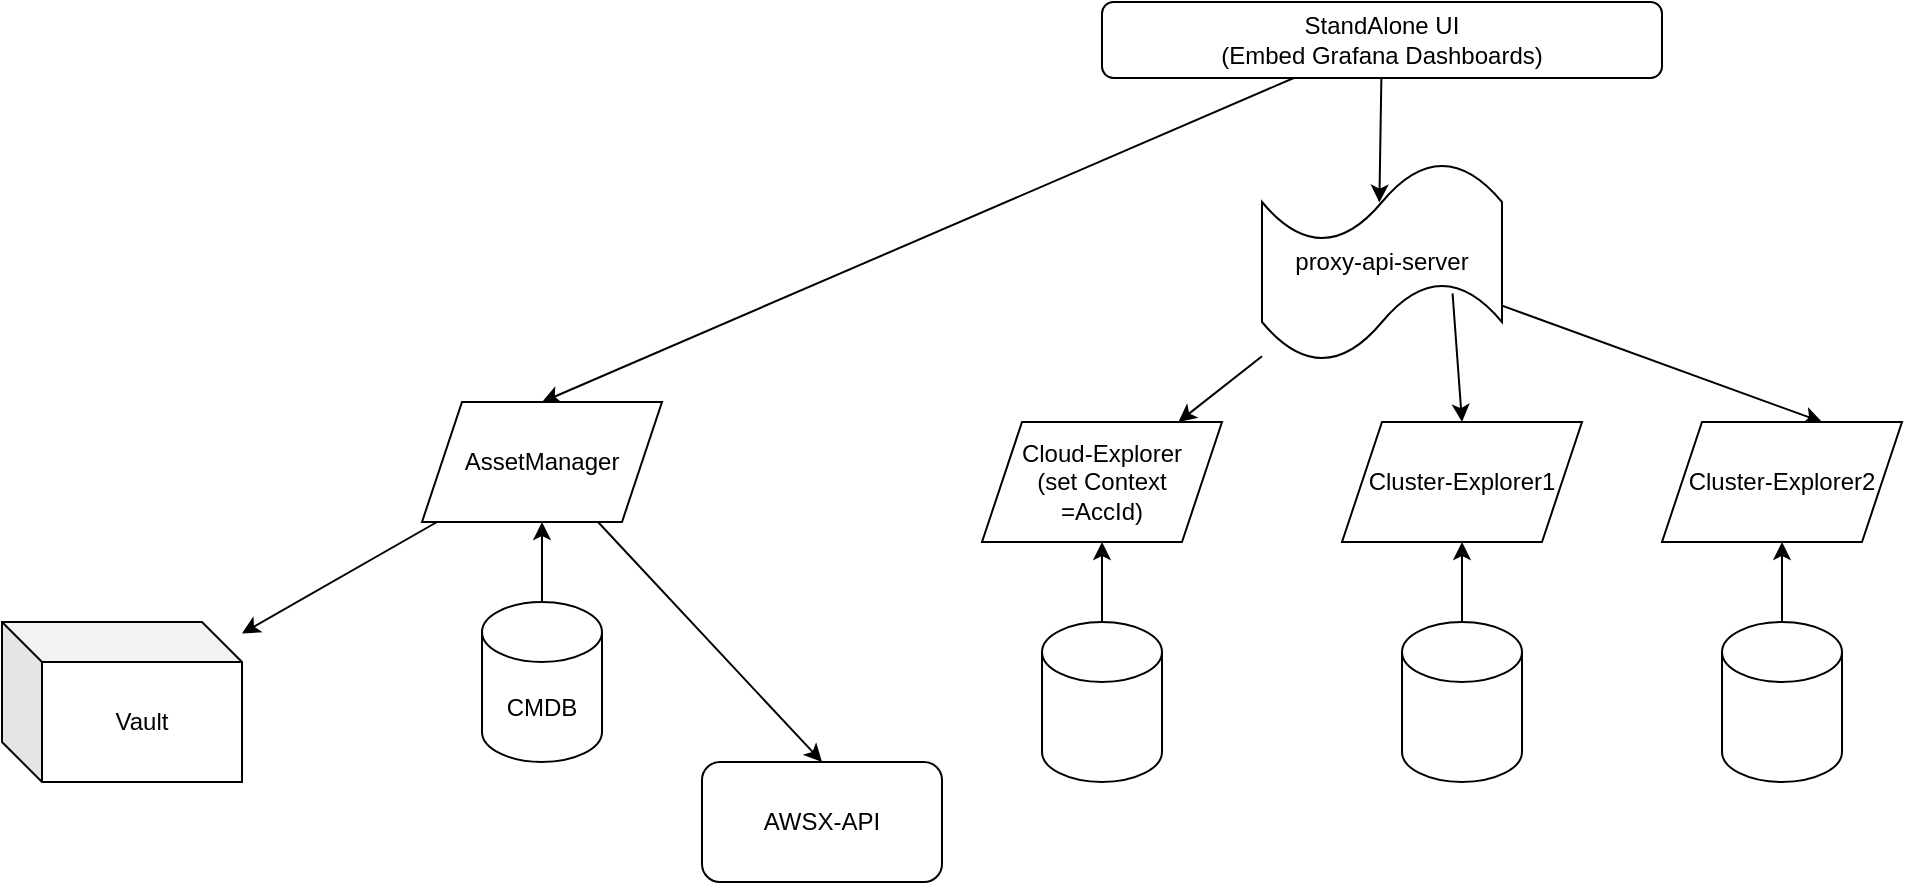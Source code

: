 <mxfile>
    <diagram id="nZpK85Oz75ET-Fv5XGxW" name="Phase1">
        <mxGraphModel dx="2036" dy="425" grid="1" gridSize="10" guides="1" tooltips="1" connect="1" arrows="1" fold="1" page="1" pageScale="1" pageWidth="850" pageHeight="1100" math="0" shadow="0">
            <root>
                <mxCell id="0"/>
                <mxCell id="1" parent="0"/>
                <mxCell id="32" style="edgeStyle=none;html=1;entryX=0.489;entryY=0.203;entryDx=0;entryDy=0;entryPerimeter=0;" edge="1" parent="1" source="2" target="16">
                    <mxGeometry relative="1" as="geometry"/>
                </mxCell>
                <mxCell id="36" style="edgeStyle=none;html=1;entryX=0.5;entryY=0;entryDx=0;entryDy=0;" edge="1" parent="1" source="2" target="18">
                    <mxGeometry relative="1" as="geometry"/>
                </mxCell>
                <mxCell id="2" value="StandAlone UI&lt;br&gt;(Embed Grafana Dashboards)" style="rounded=1;whiteSpace=wrap;html=1;" vertex="1" parent="1">
                    <mxGeometry x="230" y="80" width="280" height="38" as="geometry"/>
                </mxCell>
                <mxCell id="6" value="" style="group" vertex="1" connectable="0" parent="1">
                    <mxGeometry x="170" y="290" width="120" height="180" as="geometry"/>
                </mxCell>
                <mxCell id="3" value="Cloud-Explorer&lt;br&gt;(set Context&lt;br&gt;=AccId)" style="shape=parallelogram;perimeter=parallelogramPerimeter;whiteSpace=wrap;html=1;fixedSize=1;" vertex="1" parent="6">
                    <mxGeometry width="120" height="60" as="geometry"/>
                </mxCell>
                <mxCell id="4" value="" style="shape=cylinder3;whiteSpace=wrap;html=1;boundedLbl=1;backgroundOutline=1;size=15;" vertex="1" parent="6">
                    <mxGeometry x="30" y="100" width="60" height="80" as="geometry"/>
                </mxCell>
                <mxCell id="5" value="" style="edgeStyle=none;html=1;" edge="1" parent="6" source="4" target="3">
                    <mxGeometry relative="1" as="geometry"/>
                </mxCell>
                <mxCell id="33" style="edgeStyle=none;html=1;" edge="1" parent="1" source="16" target="3">
                    <mxGeometry relative="1" as="geometry"/>
                </mxCell>
                <mxCell id="34" style="edgeStyle=none;html=1;entryX=0.5;entryY=0;entryDx=0;entryDy=0;exitX=0.794;exitY=0.657;exitDx=0;exitDy=0;exitPerimeter=0;" edge="1" parent="1" source="16" target="25">
                    <mxGeometry relative="1" as="geometry">
                        <mxPoint x="370" y="290" as="targetPoint"/>
                        <mxPoint x="400" y="250" as="sourcePoint"/>
                    </mxGeometry>
                </mxCell>
                <mxCell id="35" style="edgeStyle=none;html=1;entryX=0.667;entryY=0;entryDx=0;entryDy=0;entryPerimeter=0;" edge="1" parent="1" source="16" target="29">
                    <mxGeometry relative="1" as="geometry"/>
                </mxCell>
                <mxCell id="16" value="proxy-api-server" style="shape=tape;whiteSpace=wrap;html=1;" vertex="1" parent="1">
                    <mxGeometry x="310" y="160" width="120" height="100" as="geometry"/>
                </mxCell>
                <mxCell id="17" value="" style="group" vertex="1" connectable="0" parent="1">
                    <mxGeometry x="-110" y="280" width="120" height="180" as="geometry"/>
                </mxCell>
                <mxCell id="18" value="AssetManager" style="shape=parallelogram;perimeter=parallelogramPerimeter;whiteSpace=wrap;html=1;fixedSize=1;" vertex="1" parent="17">
                    <mxGeometry width="120" height="60" as="geometry"/>
                </mxCell>
                <mxCell id="19" value="CMDB" style="shape=cylinder3;whiteSpace=wrap;html=1;boundedLbl=1;backgroundOutline=1;size=15;" vertex="1" parent="17">
                    <mxGeometry x="30" y="100" width="60" height="80" as="geometry"/>
                </mxCell>
                <mxCell id="20" value="" style="edgeStyle=none;html=1;" edge="1" parent="17" source="19" target="18">
                    <mxGeometry relative="1" as="geometry"/>
                </mxCell>
                <mxCell id="21" value="Vault" style="shape=cube;whiteSpace=wrap;html=1;boundedLbl=1;backgroundOutline=1;darkOpacity=0.05;darkOpacity2=0.1;" vertex="1" parent="1">
                    <mxGeometry x="-320" y="390" width="120" height="80" as="geometry"/>
                </mxCell>
                <mxCell id="24" value="" style="group" vertex="1" connectable="0" parent="1">
                    <mxGeometry x="350" y="290" width="120" height="180" as="geometry"/>
                </mxCell>
                <mxCell id="25" value="Cluster-Explorer1" style="shape=parallelogram;perimeter=parallelogramPerimeter;whiteSpace=wrap;html=1;fixedSize=1;" vertex="1" parent="24">
                    <mxGeometry width="120" height="60" as="geometry"/>
                </mxCell>
                <mxCell id="26" value="" style="shape=cylinder3;whiteSpace=wrap;html=1;boundedLbl=1;backgroundOutline=1;size=15;" vertex="1" parent="24">
                    <mxGeometry x="30" y="100" width="60" height="80" as="geometry"/>
                </mxCell>
                <mxCell id="27" value="" style="edgeStyle=none;html=1;" edge="1" parent="24" source="26" target="25">
                    <mxGeometry relative="1" as="geometry"/>
                </mxCell>
                <mxCell id="28" value="" style="group" vertex="1" connectable="0" parent="1">
                    <mxGeometry x="510" y="290" width="120" height="180" as="geometry"/>
                </mxCell>
                <mxCell id="29" value="Cluster-Explorer2" style="shape=parallelogram;perimeter=parallelogramPerimeter;whiteSpace=wrap;html=1;fixedSize=1;" vertex="1" parent="28">
                    <mxGeometry width="120" height="60" as="geometry"/>
                </mxCell>
                <mxCell id="30" value="" style="shape=cylinder3;whiteSpace=wrap;html=1;boundedLbl=1;backgroundOutline=1;size=15;" vertex="1" parent="28">
                    <mxGeometry x="30" y="100" width="60" height="80" as="geometry"/>
                </mxCell>
                <mxCell id="31" value="" style="edgeStyle=none;html=1;" edge="1" parent="28" source="30" target="29">
                    <mxGeometry relative="1" as="geometry"/>
                </mxCell>
                <mxCell id="37" style="edgeStyle=none;html=1;" edge="1" parent="1" source="18" target="21">
                    <mxGeometry relative="1" as="geometry"/>
                </mxCell>
                <mxCell id="38" value="AWSX-API" style="rounded=1;whiteSpace=wrap;html=1;" vertex="1" parent="1">
                    <mxGeometry x="30" y="460" width="120" height="60" as="geometry"/>
                </mxCell>
                <mxCell id="39" style="edgeStyle=none;html=1;entryX=0.5;entryY=0;entryDx=0;entryDy=0;" edge="1" parent="1" source="18" target="38">
                    <mxGeometry relative="1" as="geometry"/>
                </mxCell>
            </root>
        </mxGraphModel>
    </diagram>
    <diagram name="Phase2" id="7GNB4jIoamytLHVQr97i">
        <mxGraphModel dx="2036" dy="425" grid="1" gridSize="10" guides="1" tooltips="1" connect="1" arrows="1" fold="1" page="1" pageScale="1" pageWidth="850" pageHeight="1100" math="0" shadow="0">
            <root>
                <mxCell id="BmQghL3O_-GOWUMXI0bN-0"/>
                <mxCell id="BmQghL3O_-GOWUMXI0bN-1" parent="BmQghL3O_-GOWUMXI0bN-0"/>
                <mxCell id="BmQghL3O_-GOWUMXI0bN-2" style="edgeStyle=none;html=1;entryX=0.489;entryY=0.203;entryDx=0;entryDy=0;entryPerimeter=0;" edge="1" parent="BmQghL3O_-GOWUMXI0bN-1" source="BmQghL3O_-GOWUMXI0bN-4" target="BmQghL3O_-GOWUMXI0bN-12">
                    <mxGeometry relative="1" as="geometry"/>
                </mxCell>
                <mxCell id="BmQghL3O_-GOWUMXI0bN-3" style="edgeStyle=none;html=1;entryX=0.5;entryY=0;entryDx=0;entryDy=0;" edge="1" parent="BmQghL3O_-GOWUMXI0bN-1" target="BmQghL3O_-GOWUMXI0bN-14">
                    <mxGeometry relative="1" as="geometry">
                        <mxPoint x="350" y="120" as="sourcePoint"/>
                    </mxGeometry>
                </mxCell>
                <mxCell id="BmQghL3O_-GOWUMXI0bN-67" style="edgeStyle=none;html=1;entryX=0.5;entryY=0;entryDx=0;entryDy=0;" edge="1" parent="BmQghL3O_-GOWUMXI0bN-1" source="BmQghL3O_-GOWUMXI0bN-4" target="BmQghL3O_-GOWUMXI0bN-49">
                    <mxGeometry relative="1" as="geometry"/>
                </mxCell>
                <mxCell id="BmQghL3O_-GOWUMXI0bN-97" style="edgeStyle=none;html=1;entryX=0.536;entryY=0;entryDx=0;entryDy=0;entryPerimeter=0;" edge="1" parent="BmQghL3O_-GOWUMXI0bN-1" source="BmQghL3O_-GOWUMXI0bN-4" target="BmQghL3O_-GOWUMXI0bN-34">
                    <mxGeometry relative="1" as="geometry"/>
                </mxCell>
                <mxCell id="BmQghL3O_-GOWUMXI0bN-98" style="edgeStyle=none;html=1;entryX=0.536;entryY=0.007;entryDx=0;entryDy=0;entryPerimeter=0;" edge="1" parent="BmQghL3O_-GOWUMXI0bN-1" source="BmQghL3O_-GOWUMXI0bN-4" target="BmQghL3O_-GOWUMXI0bN-64">
                    <mxGeometry relative="1" as="geometry"/>
                </mxCell>
                <mxCell id="BmQghL3O_-GOWUMXI0bN-99" style="edgeStyle=none;html=1;entryX=0.543;entryY=-0.001;entryDx=0;entryDy=0;entryPerimeter=0;" edge="1" parent="BmQghL3O_-GOWUMXI0bN-1" source="BmQghL3O_-GOWUMXI0bN-4" target="BmQghL3O_-GOWUMXI0bN-74">
                    <mxGeometry relative="1" as="geometry">
                        <mxPoint x="1090" y="270" as="targetPoint"/>
                    </mxGeometry>
                </mxCell>
                <mxCell id="BmQghL3O_-GOWUMXI0bN-4" value="StandAlone UI&lt;br&gt;(Embed Grafana Dashboards)" style="rounded=1;whiteSpace=wrap;html=1;" vertex="1" parent="BmQghL3O_-GOWUMXI0bN-1">
                    <mxGeometry x="230" y="80" width="280" height="38" as="geometry"/>
                </mxCell>
                <mxCell id="BmQghL3O_-GOWUMXI0bN-95" style="edgeStyle=none;html=1;entryX=0.443;entryY=0.007;entryDx=0;entryDy=0;entryPerimeter=0;" edge="1" parent="BmQghL3O_-GOWUMXI0bN-1" source="BmQghL3O_-GOWUMXI0bN-12" target="BmQghL3O_-GOWUMXI0bN-83">
                    <mxGeometry relative="1" as="geometry"/>
                </mxCell>
                <mxCell id="BmQghL3O_-GOWUMXI0bN-96" style="edgeStyle=none;html=1;entryX=0.536;entryY=0;entryDx=0;entryDy=0;entryPerimeter=0;" edge="1" parent="BmQghL3O_-GOWUMXI0bN-1" source="BmQghL3O_-GOWUMXI0bN-12" target="BmQghL3O_-GOWUMXI0bN-92">
                    <mxGeometry relative="1" as="geometry"/>
                </mxCell>
                <mxCell id="BmQghL3O_-GOWUMXI0bN-12" value="proxy-api-server" style="shape=tape;whiteSpace=wrap;html=1;" vertex="1" parent="BmQghL3O_-GOWUMXI0bN-1">
                    <mxGeometry x="1590" y="110" width="120" height="100" as="geometry"/>
                </mxCell>
                <mxCell id="BmQghL3O_-GOWUMXI0bN-13" value="" style="group" vertex="1" connectable="0" parent="BmQghL3O_-GOWUMXI0bN-1">
                    <mxGeometry x="-110" y="280" width="120" height="180" as="geometry"/>
                </mxCell>
                <mxCell id="BmQghL3O_-GOWUMXI0bN-14" value="AssetManager" style="shape=parallelogram;perimeter=parallelogramPerimeter;whiteSpace=wrap;html=1;fixedSize=1;" vertex="1" parent="BmQghL3O_-GOWUMXI0bN-13">
                    <mxGeometry width="120" height="60" as="geometry"/>
                </mxCell>
                <mxCell id="BmQghL3O_-GOWUMXI0bN-15" value="CMDB" style="shape=cylinder3;whiteSpace=wrap;html=1;boundedLbl=1;backgroundOutline=1;size=15;" vertex="1" parent="BmQghL3O_-GOWUMXI0bN-13">
                    <mxGeometry x="30" y="100" width="60" height="80" as="geometry"/>
                </mxCell>
                <mxCell id="BmQghL3O_-GOWUMXI0bN-16" value="" style="edgeStyle=none;html=1;" edge="1" parent="BmQghL3O_-GOWUMXI0bN-13" source="BmQghL3O_-GOWUMXI0bN-15" target="BmQghL3O_-GOWUMXI0bN-14">
                    <mxGeometry relative="1" as="geometry"/>
                </mxCell>
                <mxCell id="BmQghL3O_-GOWUMXI0bN-17" value="Vault" style="shape=cube;whiteSpace=wrap;html=1;boundedLbl=1;backgroundOutline=1;darkOpacity=0.05;darkOpacity2=0.1;" vertex="1" parent="BmQghL3O_-GOWUMXI0bN-1">
                    <mxGeometry x="-320" y="390" width="120" height="80" as="geometry"/>
                </mxCell>
                <mxCell id="BmQghL3O_-GOWUMXI0bN-26" style="edgeStyle=none;html=1;" edge="1" parent="BmQghL3O_-GOWUMXI0bN-1" source="BmQghL3O_-GOWUMXI0bN-14" target="BmQghL3O_-GOWUMXI0bN-17">
                    <mxGeometry relative="1" as="geometry"/>
                </mxCell>
                <mxCell id="BmQghL3O_-GOWUMXI0bN-35" value="" style="group" vertex="1" connectable="0" parent="BmQghL3O_-GOWUMXI0bN-1">
                    <mxGeometry x="360" y="280" width="280" height="260" as="geometry"/>
                </mxCell>
                <mxCell id="BmQghL3O_-GOWUMXI0bN-32" value="" style="group" vertex="1" connectable="0" parent="BmQghL3O_-GOWUMXI0bN-35">
                    <mxGeometry x="10" y="30" width="250" height="130" as="geometry"/>
                </mxCell>
                <mxCell id="BmQghL3O_-GOWUMXI0bN-27" value="AWSX-API" style="rounded=1;whiteSpace=wrap;html=1;" vertex="1" parent="BmQghL3O_-GOWUMXI0bN-32">
                    <mxGeometry width="120" height="60" as="geometry"/>
                </mxCell>
                <mxCell id="BmQghL3O_-GOWUMXI0bN-29" value="AWSX-Metric" style="rounded=1;whiteSpace=wrap;html=1;" vertex="1" parent="BmQghL3O_-GOWUMXI0bN-32">
                    <mxGeometry x="130" width="120" height="60" as="geometry"/>
                </mxCell>
                <mxCell id="BmQghL3O_-GOWUMXI0bN-30" value="AWSX-Log" style="rounded=1;whiteSpace=wrap;html=1;" vertex="1" parent="BmQghL3O_-GOWUMXI0bN-32">
                    <mxGeometry y="70" width="120" height="60" as="geometry"/>
                </mxCell>
                <mxCell id="BmQghL3O_-GOWUMXI0bN-31" value="AWSX-Trace" style="rounded=1;whiteSpace=wrap;html=1;" vertex="1" parent="BmQghL3O_-GOWUMXI0bN-32">
                    <mxGeometry x="130" y="70" width="120" height="60" as="geometry"/>
                </mxCell>
                <mxCell id="BmQghL3O_-GOWUMXI0bN-34" value="AWS Services" style="swimlane;" vertex="1" parent="BmQghL3O_-GOWUMXI0bN-35">
                    <mxGeometry width="280" height="240" as="geometry"/>
                </mxCell>
                <mxCell id="BmQghL3O_-GOWUMXI0bN-41" value="AWSX-Compliance" style="rounded=1;whiteSpace=wrap;html=1;" vertex="1" parent="BmQghL3O_-GOWUMXI0bN-34">
                    <mxGeometry x="10" y="170" width="120" height="60" as="geometry"/>
                </mxCell>
                <mxCell id="BmQghL3O_-GOWUMXI0bN-42" value="AWSX-Cost" style="rounded=1;whiteSpace=wrap;html=1;" vertex="1" parent="BmQghL3O_-GOWUMXI0bN-34">
                    <mxGeometry x="140" y="170" width="120" height="60" as="geometry"/>
                </mxCell>
                <mxCell id="BmQghL3O_-GOWUMXI0bN-43" value="" style="group" vertex="1" connectable="0" parent="BmQghL3O_-GOWUMXI0bN-1">
                    <mxGeometry x="50" y="280" width="280" height="260" as="geometry"/>
                </mxCell>
                <mxCell id="BmQghL3O_-GOWUMXI0bN-44" value="" style="group" vertex="1" connectable="0" parent="BmQghL3O_-GOWUMXI0bN-43">
                    <mxGeometry x="10" y="30" width="250" height="130" as="geometry"/>
                </mxCell>
                <mxCell id="BmQghL3O_-GOWUMXI0bN-45" value="AWSX" style="rounded=1;whiteSpace=wrap;html=1;" vertex="1" parent="BmQghL3O_-GOWUMXI0bN-44">
                    <mxGeometry width="120" height="60" as="geometry"/>
                </mxCell>
                <mxCell id="BmQghL3O_-GOWUMXI0bN-46" value="AZUREX" style="rounded=1;whiteSpace=wrap;html=1;" vertex="1" parent="BmQghL3O_-GOWUMXI0bN-44">
                    <mxGeometry x="130" width="120" height="60" as="geometry"/>
                </mxCell>
                <mxCell id="BmQghL3O_-GOWUMXI0bN-47" value="GCPX" style="rounded=1;whiteSpace=wrap;html=1;" vertex="1" parent="BmQghL3O_-GOWUMXI0bN-44">
                    <mxGeometry y="70" width="120" height="60" as="geometry"/>
                </mxCell>
                <mxCell id="BmQghL3O_-GOWUMXI0bN-48" value="VHIX" style="rounded=1;whiteSpace=wrap;html=1;" vertex="1" parent="BmQghL3O_-GOWUMXI0bN-44">
                    <mxGeometry x="130" y="70" width="120" height="60" as="geometry"/>
                </mxCell>
                <mxCell id="BmQghL3O_-GOWUMXI0bN-49" value="Tekton Job Engine" style="swimlane;" vertex="1" parent="BmQghL3O_-GOWUMXI0bN-43">
                    <mxGeometry width="280" height="240" as="geometry"/>
                </mxCell>
                <mxCell id="BmQghL3O_-GOWUMXI0bN-57" value="Others..." style="rounded=1;whiteSpace=wrap;html=1;" vertex="1" parent="BmQghL3O_-GOWUMXI0bN-49">
                    <mxGeometry x="10" y="170" width="120" height="60" as="geometry"/>
                </mxCell>
                <mxCell id="BmQghL3O_-GOWUMXI0bN-58" value="" style="group" vertex="1" connectable="0" parent="BmQghL3O_-GOWUMXI0bN-1">
                    <mxGeometry x="670" y="280" width="280" height="260" as="geometry"/>
                </mxCell>
                <mxCell id="BmQghL3O_-GOWUMXI0bN-59" value="" style="group" vertex="1" connectable="0" parent="BmQghL3O_-GOWUMXI0bN-58">
                    <mxGeometry x="10" y="30" width="250" height="130" as="geometry"/>
                </mxCell>
                <mxCell id="BmQghL3O_-GOWUMXI0bN-60" value="AzureX-API" style="rounded=1;whiteSpace=wrap;html=1;" vertex="1" parent="BmQghL3O_-GOWUMXI0bN-59">
                    <mxGeometry width="120" height="60" as="geometry"/>
                </mxCell>
                <mxCell id="BmQghL3O_-GOWUMXI0bN-61" value="AzurexX-Metric" style="rounded=1;whiteSpace=wrap;html=1;" vertex="1" parent="BmQghL3O_-GOWUMXI0bN-59">
                    <mxGeometry x="130" width="120" height="60" as="geometry"/>
                </mxCell>
                <mxCell id="BmQghL3O_-GOWUMXI0bN-62" value="AzureX-Log" style="rounded=1;whiteSpace=wrap;html=1;" vertex="1" parent="BmQghL3O_-GOWUMXI0bN-59">
                    <mxGeometry y="70" width="120" height="60" as="geometry"/>
                </mxCell>
                <mxCell id="BmQghL3O_-GOWUMXI0bN-63" value="AzureX-Trace" style="rounded=1;whiteSpace=wrap;html=1;" vertex="1" parent="BmQghL3O_-GOWUMXI0bN-59">
                    <mxGeometry x="130" y="70" width="120" height="60" as="geometry"/>
                </mxCell>
                <mxCell id="BmQghL3O_-GOWUMXI0bN-64" value="Azure Services" style="swimlane;" vertex="1" parent="BmQghL3O_-GOWUMXI0bN-58">
                    <mxGeometry width="280" height="240" as="geometry"/>
                </mxCell>
                <mxCell id="BmQghL3O_-GOWUMXI0bN-65" value="AzureX-Compliance" style="rounded=1;whiteSpace=wrap;html=1;" vertex="1" parent="BmQghL3O_-GOWUMXI0bN-64">
                    <mxGeometry x="10" y="170" width="120" height="60" as="geometry"/>
                </mxCell>
                <mxCell id="BmQghL3O_-GOWUMXI0bN-66" value="AzurexX-Cost" style="rounded=1;whiteSpace=wrap;html=1;" vertex="1" parent="BmQghL3O_-GOWUMXI0bN-64">
                    <mxGeometry x="140" y="170" width="120" height="60" as="geometry"/>
                </mxCell>
                <mxCell id="BmQghL3O_-GOWUMXI0bN-68" value="" style="group" vertex="1" connectable="0" parent="BmQghL3O_-GOWUMXI0bN-1">
                    <mxGeometry x="980" y="280" width="280" height="260" as="geometry"/>
                </mxCell>
                <mxCell id="BmQghL3O_-GOWUMXI0bN-69" value="" style="group" vertex="1" connectable="0" parent="BmQghL3O_-GOWUMXI0bN-68">
                    <mxGeometry x="10" y="30" width="250" height="130" as="geometry"/>
                </mxCell>
                <mxCell id="BmQghL3O_-GOWUMXI0bN-70" value="GCPX-API" style="rounded=1;whiteSpace=wrap;html=1;" vertex="1" parent="BmQghL3O_-GOWUMXI0bN-69">
                    <mxGeometry width="120" height="60" as="geometry"/>
                </mxCell>
                <mxCell id="BmQghL3O_-GOWUMXI0bN-71" value="GCPX-Metric" style="rounded=1;whiteSpace=wrap;html=1;" vertex="1" parent="BmQghL3O_-GOWUMXI0bN-69">
                    <mxGeometry x="130" width="120" height="60" as="geometry"/>
                </mxCell>
                <mxCell id="BmQghL3O_-GOWUMXI0bN-72" value="GCPXX-Log" style="rounded=1;whiteSpace=wrap;html=1;" vertex="1" parent="BmQghL3O_-GOWUMXI0bN-69">
                    <mxGeometry y="70" width="120" height="60" as="geometry"/>
                </mxCell>
                <mxCell id="BmQghL3O_-GOWUMXI0bN-73" value="GCPX-Trace" style="rounded=1;whiteSpace=wrap;html=1;" vertex="1" parent="BmQghL3O_-GOWUMXI0bN-69">
                    <mxGeometry x="130" y="70" width="120" height="60" as="geometry"/>
                </mxCell>
                <mxCell id="BmQghL3O_-GOWUMXI0bN-74" value="GCP Services" style="swimlane;" vertex="1" parent="BmQghL3O_-GOWUMXI0bN-68">
                    <mxGeometry width="280" height="240" as="geometry"/>
                </mxCell>
                <mxCell id="BmQghL3O_-GOWUMXI0bN-75" value="GCPX-Compliance" style="rounded=1;whiteSpace=wrap;html=1;" vertex="1" parent="BmQghL3O_-GOWUMXI0bN-74">
                    <mxGeometry x="10" y="170" width="120" height="60" as="geometry"/>
                </mxCell>
                <mxCell id="BmQghL3O_-GOWUMXI0bN-76" value="GCPX-Cost" style="rounded=1;whiteSpace=wrap;html=1;" vertex="1" parent="BmQghL3O_-GOWUMXI0bN-74">
                    <mxGeometry x="140" y="170" width="120" height="60" as="geometry"/>
                </mxCell>
                <mxCell id="BmQghL3O_-GOWUMXI0bN-77" value="" style="group" vertex="1" connectable="0" parent="BmQghL3O_-GOWUMXI0bN-1">
                    <mxGeometry x="1280" y="280" width="280" height="260" as="geometry"/>
                </mxCell>
                <mxCell id="BmQghL3O_-GOWUMXI0bN-78" value="" style="group" vertex="1" connectable="0" parent="BmQghL3O_-GOWUMXI0bN-77">
                    <mxGeometry x="10" y="30" width="250" height="130" as="geometry"/>
                </mxCell>
                <mxCell id="BmQghL3O_-GOWUMXI0bN-79" value="KX-API" style="rounded=1;whiteSpace=wrap;html=1;" vertex="1" parent="BmQghL3O_-GOWUMXI0bN-78">
                    <mxGeometry width="120" height="60" as="geometry"/>
                </mxCell>
                <mxCell id="BmQghL3O_-GOWUMXI0bN-80" value="KX-Metric" style="rounded=1;whiteSpace=wrap;html=1;" vertex="1" parent="BmQghL3O_-GOWUMXI0bN-78">
                    <mxGeometry x="130" width="120" height="60" as="geometry"/>
                </mxCell>
                <mxCell id="BmQghL3O_-GOWUMXI0bN-81" value="KX-Log" style="rounded=1;whiteSpace=wrap;html=1;" vertex="1" parent="BmQghL3O_-GOWUMXI0bN-78">
                    <mxGeometry y="70" width="120" height="60" as="geometry"/>
                </mxCell>
                <mxCell id="BmQghL3O_-GOWUMXI0bN-82" value="KX-Trace" style="rounded=1;whiteSpace=wrap;html=1;" vertex="1" parent="BmQghL3O_-GOWUMXI0bN-78">
                    <mxGeometry x="130" y="70" width="120" height="60" as="geometry"/>
                </mxCell>
                <mxCell id="BmQghL3O_-GOWUMXI0bN-83" value="KX Services -KX1" style="swimlane;" vertex="1" parent="BmQghL3O_-GOWUMXI0bN-77">
                    <mxGeometry width="280" height="240" as="geometry"/>
                </mxCell>
                <mxCell id="BmQghL3O_-GOWUMXI0bN-84" value="KX-Compliance" style="rounded=1;whiteSpace=wrap;html=1;" vertex="1" parent="BmQghL3O_-GOWUMXI0bN-83">
                    <mxGeometry x="10" y="170" width="120" height="60" as="geometry"/>
                </mxCell>
                <mxCell id="BmQghL3O_-GOWUMXI0bN-85" value="KX-Cost" style="rounded=1;whiteSpace=wrap;html=1;" vertex="1" parent="BmQghL3O_-GOWUMXI0bN-83">
                    <mxGeometry x="140" y="170" width="120" height="60" as="geometry"/>
                </mxCell>
                <mxCell id="BmQghL3O_-GOWUMXI0bN-86" value="" style="group" vertex="1" connectable="0" parent="BmQghL3O_-GOWUMXI0bN-1">
                    <mxGeometry x="1590" y="280" width="280" height="260" as="geometry"/>
                </mxCell>
                <mxCell id="BmQghL3O_-GOWUMXI0bN-87" value="" style="group" vertex="1" connectable="0" parent="BmQghL3O_-GOWUMXI0bN-86">
                    <mxGeometry x="10" y="30" width="250" height="130" as="geometry"/>
                </mxCell>
                <mxCell id="BmQghL3O_-GOWUMXI0bN-88" value="KX-API" style="rounded=1;whiteSpace=wrap;html=1;" vertex="1" parent="BmQghL3O_-GOWUMXI0bN-87">
                    <mxGeometry width="120" height="60" as="geometry"/>
                </mxCell>
                <mxCell id="BmQghL3O_-GOWUMXI0bN-89" value="KX-Metric" style="rounded=1;whiteSpace=wrap;html=1;" vertex="1" parent="BmQghL3O_-GOWUMXI0bN-87">
                    <mxGeometry x="130" width="120" height="60" as="geometry"/>
                </mxCell>
                <mxCell id="BmQghL3O_-GOWUMXI0bN-90" value="KX-Log" style="rounded=1;whiteSpace=wrap;html=1;" vertex="1" parent="BmQghL3O_-GOWUMXI0bN-87">
                    <mxGeometry y="70" width="120" height="60" as="geometry"/>
                </mxCell>
                <mxCell id="BmQghL3O_-GOWUMXI0bN-91" value="KX-Trace" style="rounded=1;whiteSpace=wrap;html=1;" vertex="1" parent="BmQghL3O_-GOWUMXI0bN-87">
                    <mxGeometry x="130" y="70" width="120" height="60" as="geometry"/>
                </mxCell>
                <mxCell id="BmQghL3O_-GOWUMXI0bN-92" value="KX Services -KX2" style="swimlane;" vertex="1" parent="BmQghL3O_-GOWUMXI0bN-86">
                    <mxGeometry width="280" height="240" as="geometry"/>
                </mxCell>
                <mxCell id="BmQghL3O_-GOWUMXI0bN-93" value="KX-Compliance" style="rounded=1;whiteSpace=wrap;html=1;" vertex="1" parent="BmQghL3O_-GOWUMXI0bN-92">
                    <mxGeometry x="10" y="170" width="120" height="60" as="geometry"/>
                </mxCell>
                <mxCell id="BmQghL3O_-GOWUMXI0bN-94" value="KX-Cost" style="rounded=1;whiteSpace=wrap;html=1;" vertex="1" parent="BmQghL3O_-GOWUMXI0bN-92">
                    <mxGeometry x="140" y="170" width="120" height="60" as="geometry"/>
                </mxCell>
            </root>
        </mxGraphModel>
    </diagram>
</mxfile>